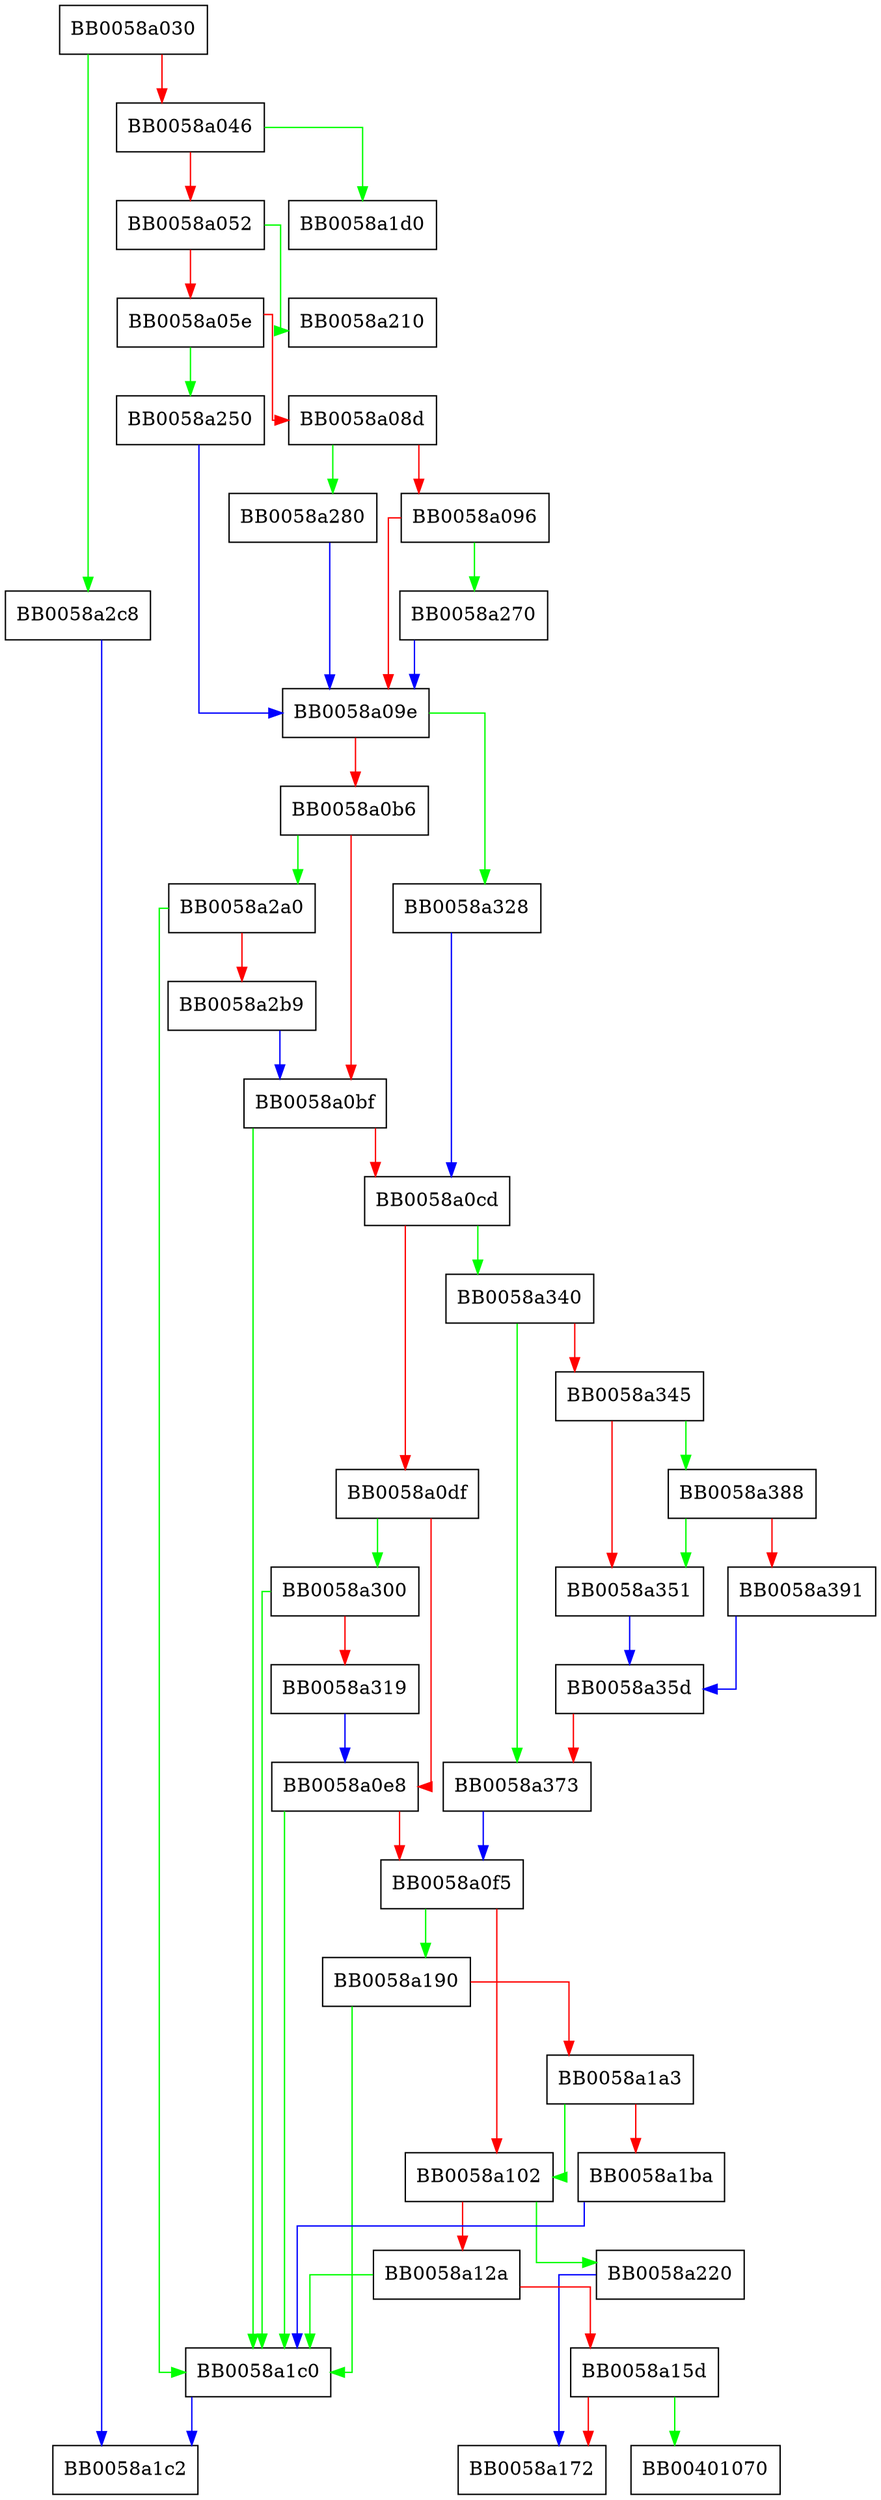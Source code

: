 digraph EC_GROUP_copy {
  node [shape="box"];
  graph [splines=ortho];
  BB0058a030 -> BB0058a2c8 [color="green"];
  BB0058a030 -> BB0058a046 [color="red"];
  BB0058a046 -> BB0058a1d0 [color="green"];
  BB0058a046 -> BB0058a052 [color="red"];
  BB0058a052 -> BB0058a210 [color="green"];
  BB0058a052 -> BB0058a05e [color="red"];
  BB0058a05e -> BB0058a250 [color="green"];
  BB0058a05e -> BB0058a08d [color="red"];
  BB0058a08d -> BB0058a280 [color="green"];
  BB0058a08d -> BB0058a096 [color="red"];
  BB0058a096 -> BB0058a270 [color="green"];
  BB0058a096 -> BB0058a09e [color="red"];
  BB0058a09e -> BB0058a328 [color="green"];
  BB0058a09e -> BB0058a0b6 [color="red"];
  BB0058a0b6 -> BB0058a2a0 [color="green"];
  BB0058a0b6 -> BB0058a0bf [color="red"];
  BB0058a0bf -> BB0058a1c0 [color="green"];
  BB0058a0bf -> BB0058a0cd [color="red"];
  BB0058a0cd -> BB0058a340 [color="green"];
  BB0058a0cd -> BB0058a0df [color="red"];
  BB0058a0df -> BB0058a300 [color="green"];
  BB0058a0df -> BB0058a0e8 [color="red"];
  BB0058a0e8 -> BB0058a1c0 [color="green"];
  BB0058a0e8 -> BB0058a0f5 [color="red"];
  BB0058a0f5 -> BB0058a190 [color="green"];
  BB0058a0f5 -> BB0058a102 [color="red"];
  BB0058a102 -> BB0058a220 [color="green"];
  BB0058a102 -> BB0058a12a [color="red"];
  BB0058a12a -> BB0058a1c0 [color="green"];
  BB0058a12a -> BB0058a15d [color="red"];
  BB0058a15d -> BB00401070 [color="green"];
  BB0058a15d -> BB0058a172 [color="red"];
  BB0058a190 -> BB0058a1c0 [color="green"];
  BB0058a190 -> BB0058a1a3 [color="red"];
  BB0058a1a3 -> BB0058a102 [color="green"];
  BB0058a1a3 -> BB0058a1ba [color="red"];
  BB0058a1ba -> BB0058a1c0 [color="blue"];
  BB0058a1c0 -> BB0058a1c2 [color="blue"];
  BB0058a220 -> BB0058a172 [color="blue"];
  BB0058a250 -> BB0058a09e [color="blue"];
  BB0058a270 -> BB0058a09e [color="blue"];
  BB0058a280 -> BB0058a09e [color="blue"];
  BB0058a2a0 -> BB0058a1c0 [color="green"];
  BB0058a2a0 -> BB0058a2b9 [color="red"];
  BB0058a2b9 -> BB0058a0bf [color="blue"];
  BB0058a2c8 -> BB0058a1c2 [color="blue"];
  BB0058a300 -> BB0058a1c0 [color="green"];
  BB0058a300 -> BB0058a319 [color="red"];
  BB0058a319 -> BB0058a0e8 [color="blue"];
  BB0058a328 -> BB0058a0cd [color="blue"];
  BB0058a340 -> BB0058a373 [color="green"];
  BB0058a340 -> BB0058a345 [color="red"];
  BB0058a345 -> BB0058a388 [color="green"];
  BB0058a345 -> BB0058a351 [color="red"];
  BB0058a351 -> BB0058a35d [color="blue"];
  BB0058a35d -> BB0058a373 [color="red"];
  BB0058a373 -> BB0058a0f5 [color="blue"];
  BB0058a388 -> BB0058a351 [color="green"];
  BB0058a388 -> BB0058a391 [color="red"];
  BB0058a391 -> BB0058a35d [color="blue"];
}
